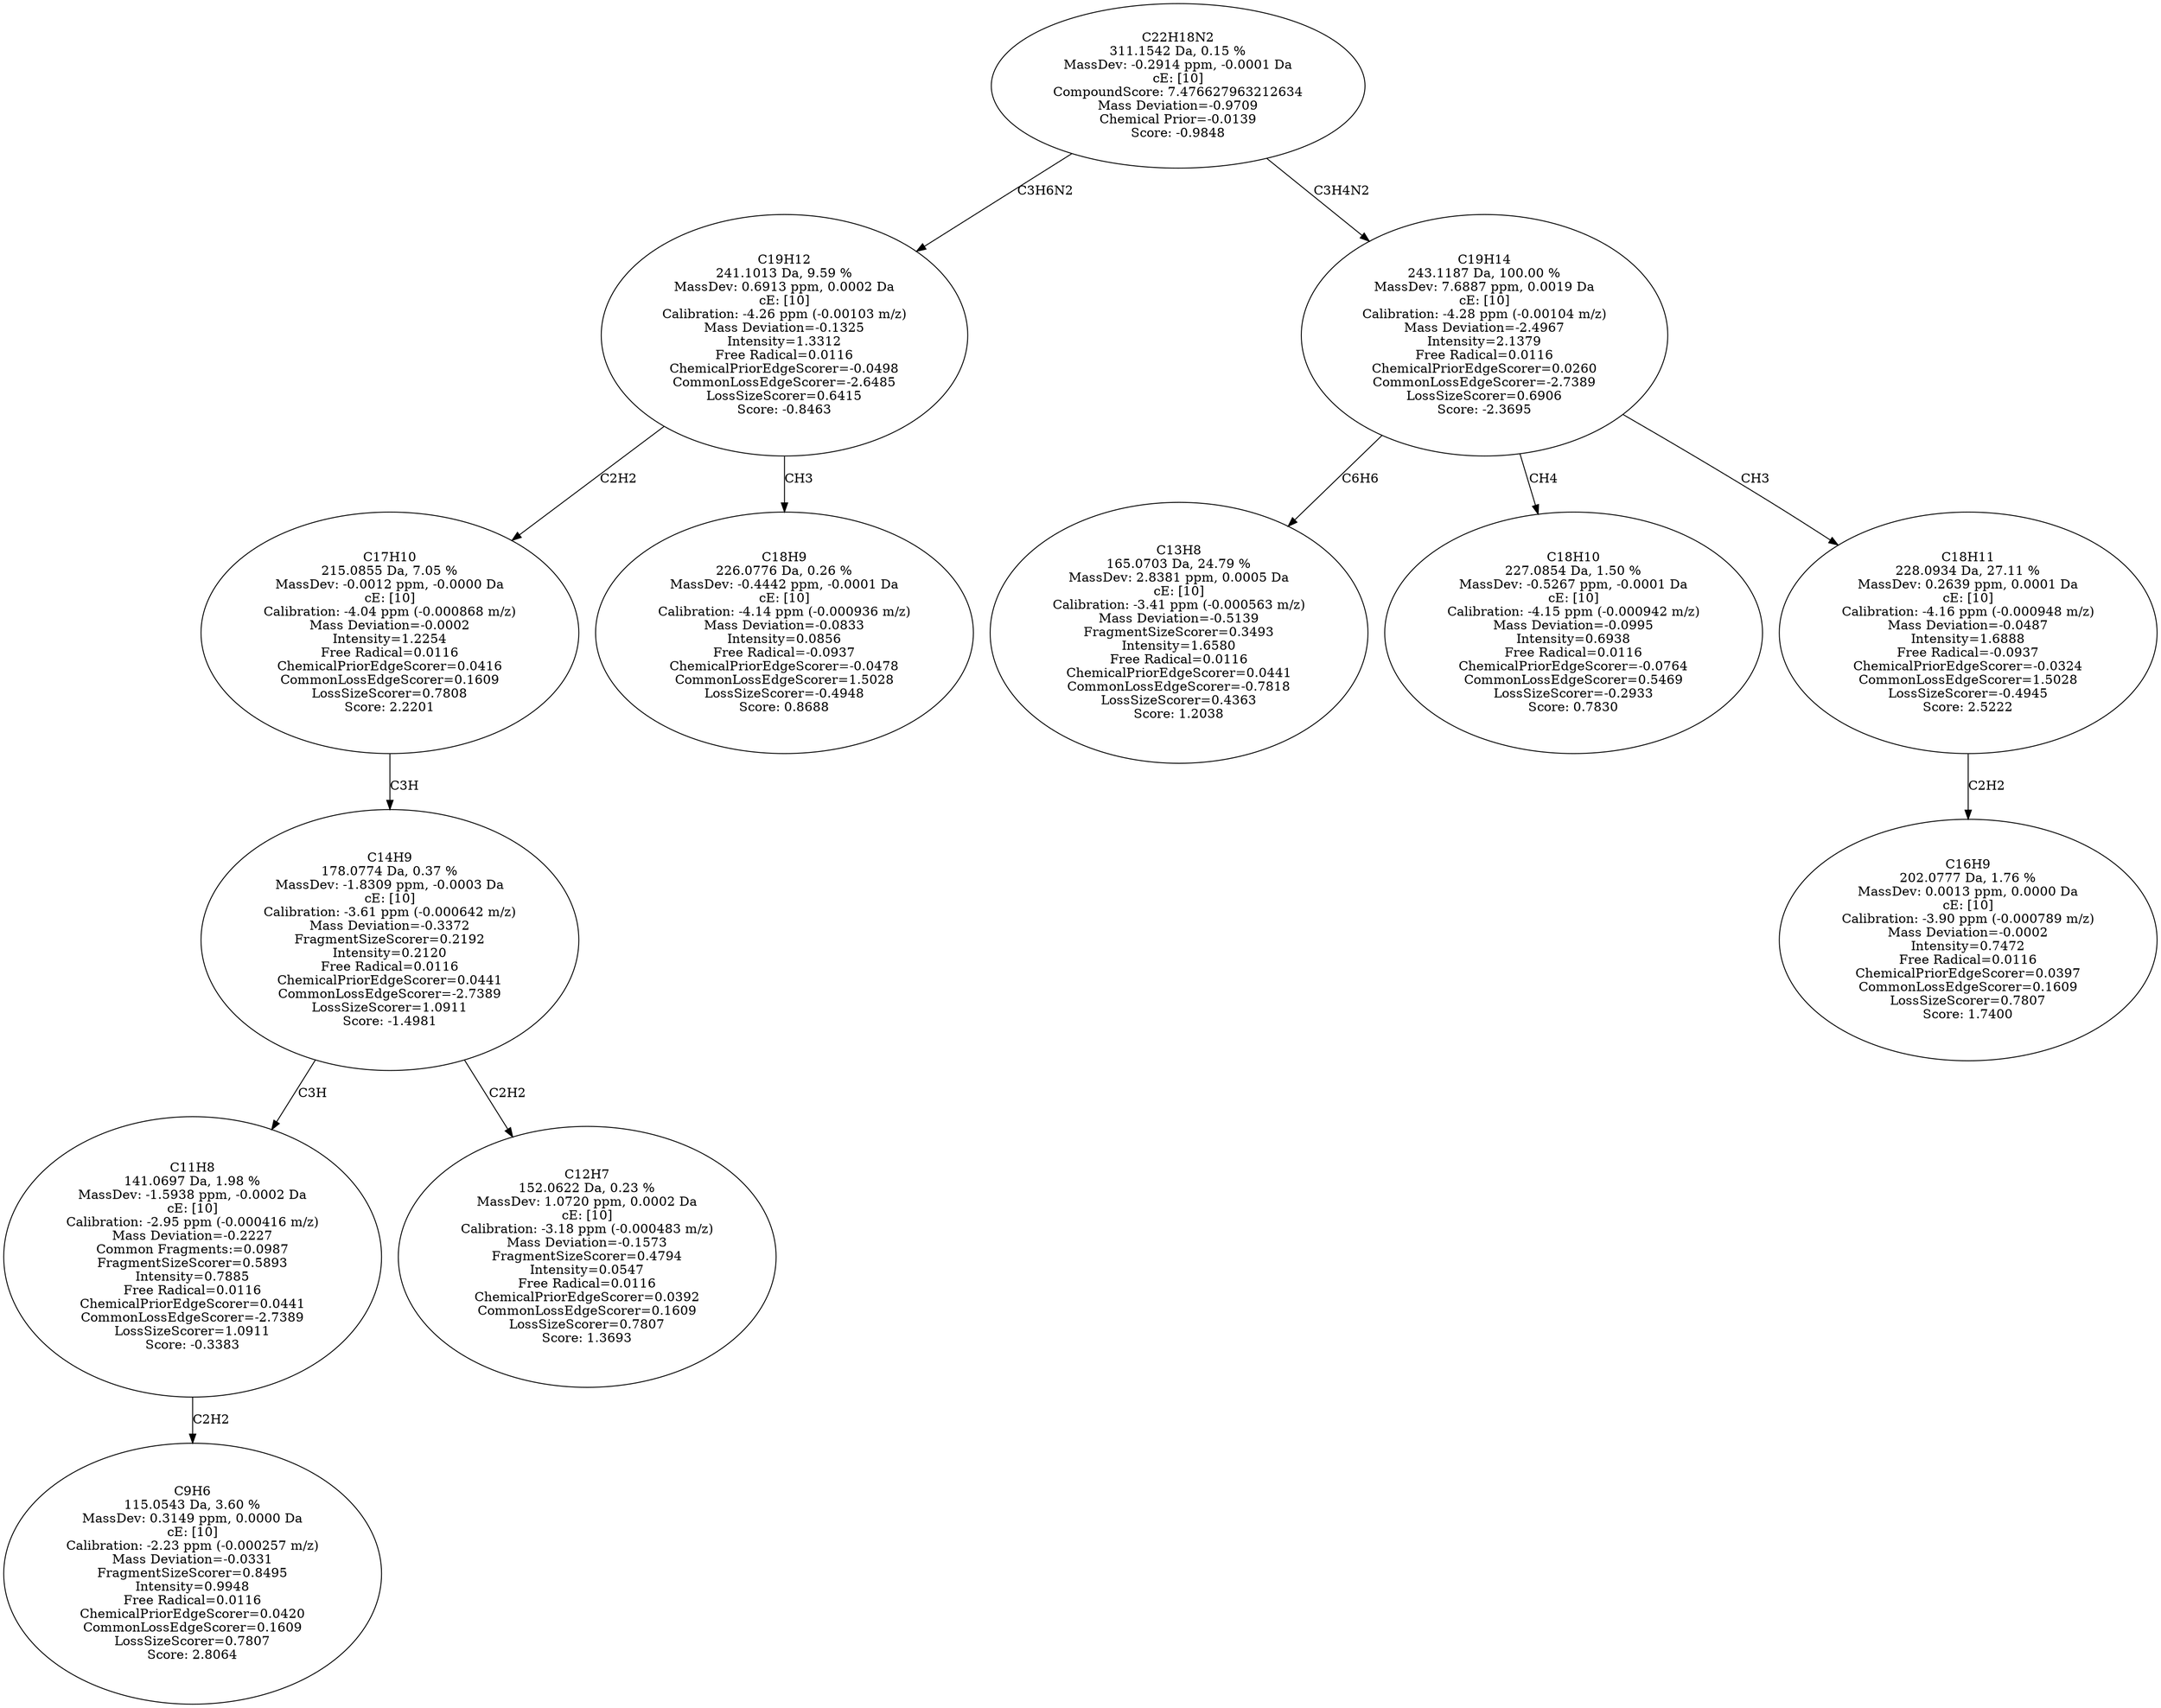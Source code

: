 strict digraph {
v1 [label="C9H6\n115.0543 Da, 3.60 %\nMassDev: 0.3149 ppm, 0.0000 Da\ncE: [10]\nCalibration: -2.23 ppm (-0.000257 m/z)\nMass Deviation=-0.0331\nFragmentSizeScorer=0.8495\nIntensity=0.9948\nFree Radical=0.0116\nChemicalPriorEdgeScorer=0.0420\nCommonLossEdgeScorer=0.1609\nLossSizeScorer=0.7807\nScore: 2.8064"];
v2 [label="C11H8\n141.0697 Da, 1.98 %\nMassDev: -1.5938 ppm, -0.0002 Da\ncE: [10]\nCalibration: -2.95 ppm (-0.000416 m/z)\nMass Deviation=-0.2227\nCommon Fragments:=0.0987\nFragmentSizeScorer=0.5893\nIntensity=0.7885\nFree Radical=0.0116\nChemicalPriorEdgeScorer=0.0441\nCommonLossEdgeScorer=-2.7389\nLossSizeScorer=1.0911\nScore: -0.3383"];
v3 [label="C12H7\n152.0622 Da, 0.23 %\nMassDev: 1.0720 ppm, 0.0002 Da\ncE: [10]\nCalibration: -3.18 ppm (-0.000483 m/z)\nMass Deviation=-0.1573\nFragmentSizeScorer=0.4794\nIntensity=0.0547\nFree Radical=0.0116\nChemicalPriorEdgeScorer=0.0392\nCommonLossEdgeScorer=0.1609\nLossSizeScorer=0.7807\nScore: 1.3693"];
v4 [label="C14H9\n178.0774 Da, 0.37 %\nMassDev: -1.8309 ppm, -0.0003 Da\ncE: [10]\nCalibration: -3.61 ppm (-0.000642 m/z)\nMass Deviation=-0.3372\nFragmentSizeScorer=0.2192\nIntensity=0.2120\nFree Radical=0.0116\nChemicalPriorEdgeScorer=0.0441\nCommonLossEdgeScorer=-2.7389\nLossSizeScorer=1.0911\nScore: -1.4981"];
v5 [label="C17H10\n215.0855 Da, 7.05 %\nMassDev: -0.0012 ppm, -0.0000 Da\ncE: [10]\nCalibration: -4.04 ppm (-0.000868 m/z)\nMass Deviation=-0.0002\nIntensity=1.2254\nFree Radical=0.0116\nChemicalPriorEdgeScorer=0.0416\nCommonLossEdgeScorer=0.1609\nLossSizeScorer=0.7808\nScore: 2.2201"];
v6 [label="C18H9\n226.0776 Da, 0.26 %\nMassDev: -0.4442 ppm, -0.0001 Da\ncE: [10]\nCalibration: -4.14 ppm (-0.000936 m/z)\nMass Deviation=-0.0833\nIntensity=0.0856\nFree Radical=-0.0937\nChemicalPriorEdgeScorer=-0.0478\nCommonLossEdgeScorer=1.5028\nLossSizeScorer=-0.4948\nScore: 0.8688"];
v7 [label="C19H12\n241.1013 Da, 9.59 %\nMassDev: 0.6913 ppm, 0.0002 Da\ncE: [10]\nCalibration: -4.26 ppm (-0.00103 m/z)\nMass Deviation=-0.1325\nIntensity=1.3312\nFree Radical=0.0116\nChemicalPriorEdgeScorer=-0.0498\nCommonLossEdgeScorer=-2.6485\nLossSizeScorer=0.6415\nScore: -0.8463"];
v8 [label="C13H8\n165.0703 Da, 24.79 %\nMassDev: 2.8381 ppm, 0.0005 Da\ncE: [10]\nCalibration: -3.41 ppm (-0.000563 m/z)\nMass Deviation=-0.5139\nFragmentSizeScorer=0.3493\nIntensity=1.6580\nFree Radical=0.0116\nChemicalPriorEdgeScorer=0.0441\nCommonLossEdgeScorer=-0.7818\nLossSizeScorer=0.4363\nScore: 1.2038"];
v9 [label="C18H10\n227.0854 Da, 1.50 %\nMassDev: -0.5267 ppm, -0.0001 Da\ncE: [10]\nCalibration: -4.15 ppm (-0.000942 m/z)\nMass Deviation=-0.0995\nIntensity=0.6938\nFree Radical=0.0116\nChemicalPriorEdgeScorer=-0.0764\nCommonLossEdgeScorer=0.5469\nLossSizeScorer=-0.2933\nScore: 0.7830"];
v10 [label="C16H9\n202.0777 Da, 1.76 %\nMassDev: 0.0013 ppm, 0.0000 Da\ncE: [10]\nCalibration: -3.90 ppm (-0.000789 m/z)\nMass Deviation=-0.0002\nIntensity=0.7472\nFree Radical=0.0116\nChemicalPriorEdgeScorer=0.0397\nCommonLossEdgeScorer=0.1609\nLossSizeScorer=0.7807\nScore: 1.7400"];
v11 [label="C18H11\n228.0934 Da, 27.11 %\nMassDev: 0.2639 ppm, 0.0001 Da\ncE: [10]\nCalibration: -4.16 ppm (-0.000948 m/z)\nMass Deviation=-0.0487\nIntensity=1.6888\nFree Radical=-0.0937\nChemicalPriorEdgeScorer=-0.0324\nCommonLossEdgeScorer=1.5028\nLossSizeScorer=-0.4945\nScore: 2.5222"];
v12 [label="C19H14\n243.1187 Da, 100.00 %\nMassDev: 7.6887 ppm, 0.0019 Da\ncE: [10]\nCalibration: -4.28 ppm (-0.00104 m/z)\nMass Deviation=-2.4967\nIntensity=2.1379\nFree Radical=0.0116\nChemicalPriorEdgeScorer=0.0260\nCommonLossEdgeScorer=-2.7389\nLossSizeScorer=0.6906\nScore: -2.3695"];
v13 [label="C22H18N2\n311.1542 Da, 0.15 %\nMassDev: -0.2914 ppm, -0.0001 Da\ncE: [10]\nCompoundScore: 7.476627963212634\nMass Deviation=-0.9709\nChemical Prior=-0.0139\nScore: -0.9848"];
v2 -> v1 [label="C2H2"];
v4 -> v2 [label="C3H"];
v4 -> v3 [label="C2H2"];
v5 -> v4 [label="C3H"];
v7 -> v5 [label="C2H2"];
v7 -> v6 [label="CH3"];
v13 -> v7 [label="C3H6N2"];
v12 -> v8 [label="C6H6"];
v12 -> v9 [label="CH4"];
v11 -> v10 [label="C2H2"];
v12 -> v11 [label="CH3"];
v13 -> v12 [label="C3H4N2"];
}